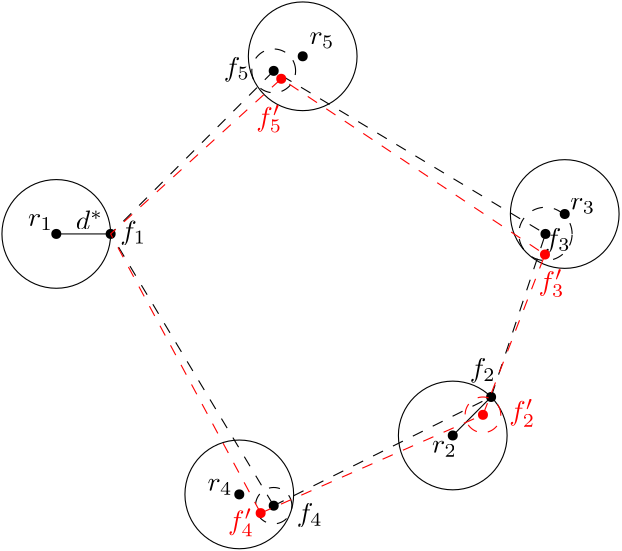 <?xml version="1.0"?>
<!DOCTYPE ipe SYSTEM "ipe.dtd">
<ipe version="70212" creator="Ipe 7.2.12">
<info created="D:20200208150729" modified="D:20200208154130"/>
<ipestyle name="basic">
<symbol name="arrow/arc(spx)">
<path stroke="sym-stroke" fill="sym-stroke" pen="sym-pen">
0 0 m
-1 0.333 l
-1 -0.333 l
h
</path>
</symbol>
<symbol name="arrow/farc(spx)">
<path stroke="sym-stroke" fill="white" pen="sym-pen">
0 0 m
-1 0.333 l
-1 -0.333 l
h
</path>
</symbol>
<symbol name="arrow/ptarc(spx)">
<path stroke="sym-stroke" fill="sym-stroke" pen="sym-pen">
0 0 m
-1 0.333 l
-0.8 0 l
-1 -0.333 l
h
</path>
</symbol>
<symbol name="arrow/fptarc(spx)">
<path stroke="sym-stroke" fill="white" pen="sym-pen">
0 0 m
-1 0.333 l
-0.8 0 l
-1 -0.333 l
h
</path>
</symbol>
<symbol name="mark/circle(sx)" transformations="translations">
<path fill="sym-stroke">
0.6 0 0 0.6 0 0 e
0.4 0 0 0.4 0 0 e
</path>
</symbol>
<symbol name="mark/disk(sx)" transformations="translations">
<path fill="sym-stroke">
0.6 0 0 0.6 0 0 e
</path>
</symbol>
<symbol name="mark/fdisk(sfx)" transformations="translations">
<group>
<path fill="sym-fill">
0.5 0 0 0.5 0 0 e
</path>
<path fill="sym-stroke" fillrule="eofill">
0.6 0 0 0.6 0 0 e
0.4 0 0 0.4 0 0 e
</path>
</group>
</symbol>
<symbol name="mark/box(sx)" transformations="translations">
<path fill="sym-stroke" fillrule="eofill">
-0.6 -0.6 m
0.6 -0.6 l
0.6 0.6 l
-0.6 0.6 l
h
-0.4 -0.4 m
0.4 -0.4 l
0.4 0.4 l
-0.4 0.4 l
h
</path>
</symbol>
<symbol name="mark/square(sx)" transformations="translations">
<path fill="sym-stroke">
-0.6 -0.6 m
0.6 -0.6 l
0.6 0.6 l
-0.6 0.6 l
h
</path>
</symbol>
<symbol name="mark/fsquare(sfx)" transformations="translations">
<group>
<path fill="sym-fill">
-0.5 -0.5 m
0.5 -0.5 l
0.5 0.5 l
-0.5 0.5 l
h
</path>
<path fill="sym-stroke" fillrule="eofill">
-0.6 -0.6 m
0.6 -0.6 l
0.6 0.6 l
-0.6 0.6 l
h
-0.4 -0.4 m
0.4 -0.4 l
0.4 0.4 l
-0.4 0.4 l
h
</path>
</group>
</symbol>
<symbol name="mark/cross(sx)" transformations="translations">
<group>
<path fill="sym-stroke">
-0.43 -0.57 m
0.57 0.43 l
0.43 0.57 l
-0.57 -0.43 l
h
</path>
<path fill="sym-stroke">
-0.43 0.57 m
0.57 -0.43 l
0.43 -0.57 l
-0.57 0.43 l
h
</path>
</group>
</symbol>
<symbol name="arrow/fnormal(spx)">
<path stroke="sym-stroke" fill="white" pen="sym-pen">
0 0 m
-1 0.333 l
-1 -0.333 l
h
</path>
</symbol>
<symbol name="arrow/pointed(spx)">
<path stroke="sym-stroke" fill="sym-stroke" pen="sym-pen">
0 0 m
-1 0.333 l
-0.8 0 l
-1 -0.333 l
h
</path>
</symbol>
<symbol name="arrow/fpointed(spx)">
<path stroke="sym-stroke" fill="white" pen="sym-pen">
0 0 m
-1 0.333 l
-0.8 0 l
-1 -0.333 l
h
</path>
</symbol>
<symbol name="arrow/linear(spx)">
<path stroke="sym-stroke" pen="sym-pen">
-1 0.333 m
0 0 l
-1 -0.333 l
</path>
</symbol>
<symbol name="arrow/fdouble(spx)">
<path stroke="sym-stroke" fill="white" pen="sym-pen">
0 0 m
-1 0.333 l
-1 -0.333 l
h
-1 0 m
-2 0.333 l
-2 -0.333 l
h
</path>
</symbol>
<symbol name="arrow/double(spx)">
<path stroke="sym-stroke" fill="sym-stroke" pen="sym-pen">
0 0 m
-1 0.333 l
-1 -0.333 l
h
-1 0 m
-2 0.333 l
-2 -0.333 l
h
</path>
</symbol>
<pen name="heavier" value="0.8"/>
<pen name="fat" value="1.2"/>
<pen name="ultrafat" value="2"/>
<symbolsize name="large" value="5"/>
<symbolsize name="small" value="2"/>
<symbolsize name="tiny" value="1.1"/>
<arrowsize name="large" value="10"/>
<arrowsize name="small" value="5"/>
<arrowsize name="tiny" value="3"/>
<color name="red" value="1 0 0"/>
<color name="green" value="0 1 0"/>
<color name="blue" value="0 0 1"/>
<color name="yellow" value="1 1 0"/>
<color name="orange" value="1 0.647 0"/>
<color name="gold" value="1 0.843 0"/>
<color name="purple" value="0.627 0.125 0.941"/>
<color name="gray" value="0.745"/>
<color name="brown" value="0.647 0.165 0.165"/>
<color name="navy" value="0 0 0.502"/>
<color name="pink" value="1 0.753 0.796"/>
<color name="seagreen" value="0.18 0.545 0.341"/>
<color name="turquoise" value="0.251 0.878 0.816"/>
<color name="violet" value="0.933 0.51 0.933"/>
<color name="darkblue" value="0 0 0.545"/>
<color name="darkcyan" value="0 0.545 0.545"/>
<color name="darkgray" value="0.663"/>
<color name="darkgreen" value="0 0.392 0"/>
<color name="darkmagenta" value="0.545 0 0.545"/>
<color name="darkorange" value="1 0.549 0"/>
<color name="darkred" value="0.545 0 0"/>
<color name="lightblue" value="0.678 0.847 0.902"/>
<color name="lightcyan" value="0.878 1 1"/>
<color name="lightgray" value="0.827"/>
<color name="lightgreen" value="0.565 0.933 0.565"/>
<color name="lightyellow" value="1 1 0.878"/>
<dashstyle name="dashed" value="[4] 0"/>
<dashstyle name="dotted" value="[1 3] 0"/>
<dashstyle name="dash dotted" value="[4 2 1 2] 0"/>
<dashstyle name="dash dot dotted" value="[4 2 1 2 1 2] 0"/>
<textsize name="large" value="\large"/>
<textsize name="Large" value="\Large"/>
<textsize name="LARGE" value="\LARGE"/>
<textsize name="huge" value="\huge"/>
<textsize name="Huge" value="\Huge"/>
<textsize name="small" value="\small"/>
<textsize name="footnote" value="\footnotesize"/>
<textsize name="tiny" value="\tiny"/>
<textstyle name="center" begin="\begin{center}" end="\end{center}"/>
<textstyle name="itemize" begin="\begin{itemize}" end="\end{itemize}"/>
<textstyle name="item" begin="\begin{itemize}\item{}" end="\end{itemize}"/>
<gridsize name="4 pts" value="4"/>
<gridsize name="8 pts (~3 mm)" value="8"/>
<gridsize name="16 pts (~6 mm)" value="16"/>
<gridsize name="32 pts (~12 mm)" value="32"/>
<gridsize name="10 pts (~3.5 mm)" value="10"/>
<gridsize name="20 pts (~7 mm)" value="20"/>
<gridsize name="14 pts (~5 mm)" value="14"/>
<gridsize name="28 pts (~10 mm)" value="28"/>
<gridsize name="56 pts (~20 mm)" value="56"/>
<anglesize name="90 deg" value="90"/>
<anglesize name="60 deg" value="60"/>
<anglesize name="45 deg" value="45"/>
<anglesize name="30 deg" value="30"/>
<anglesize name="22.5 deg" value="22.5"/>
<opacity name="10%" value="0.1"/>
<opacity name="30%" value="0.3"/>
<opacity name="50%" value="0.5"/>
<opacity name="75%" value="0.75"/>
<tiling name="falling" angle="-60" step="4" width="1"/>
<tiling name="rising" angle="30" step="4" width="1"/>
</ipestyle>
<page>
<layer name="alpha"/>
<view layers="alpha" active="alpha"/>
<path layer="alpha" matrix="1.22291 0 0 1.22291 -8.67493 -140.873" stroke="black" dash="dashed">
192 448 m
256 480 l
272 528 l
192 576 l
144 528 l
192 448 l
h
</path>
<use matrix="1.22291 0 0 1.22291 -17.8005 -135.625" name="mark/disk(sx)" pos="208 576" size="normal" stroke="black"/>
<use matrix="1.22291 0 0 1.22291 -8.67493 -140.873" name="mark/disk(sx)" pos="144 528" size="normal" stroke="black"/>
<use matrix="1.22291 0 0 1.22291 -3.56788 -141.474" name="mark/disk(sx)" pos="177.692 451.813" size="normal" stroke="black"/>
<use matrix="1.22291 0 0 1.22291 -8.67493 -140.873" name="mark/disk(sx)" pos="277.674 533.862" size="normal" stroke="black"/>
<use matrix="1.22291 0 0 1.22291 -8.67493 -140.873" name="mark/disk(sx)" pos="128 528" size="normal" stroke="black"/>
<path matrix="1.22291 0 0 1.22291 -8.67493 -140.873" stroke="black">
16 0 0 16 128 528 e
</path>
<path matrix="1.22291 0 0 1.22291 80.0321 -76.9252" stroke="black">
16 0 0 16 128 528 e
</path>
<path matrix="1.22291 0 0 1.22291 174.362 -133.704" stroke="black">
16 0 0 16 128 528 e
</path>
<path matrix="1.22291 0 0 1.22291 57.2006 -234.643" stroke="black">
16 0 0 16 128 528 e
</path>
<path matrix="1.22291 0 0 1.22291 -8.67493 -140.873" stroke="black">
128 528 m
144 528 l
</path>
<path matrix="1.22291 0 0 1.22291 -8.67493 -140.873" stroke="black" dash="dashed">
7.84775 0 0 7.84775 272 528 e
</path>
<path matrix="1.22291 0 0 1.22291 -8.67493 -140.873" stroke="black" dash="dashed">
6.44445 0 0 6.44445 192 576 e
</path>
<path matrix="1.22291 0 0 1.22291 -8.67493 -140.873" stroke="black" dash="dashed">
5.35403 0 0 5.35403 192 448 e
</path>
<text matrix="0.614246 0 0 0.614246 47.5597 151.018" transformations="translations" pos="464.55 590.284" stroke="black" type="label" width="8.964" height="4.294" depth="1.49" valign="baseline" style="math">r_3</text>
<text matrix="0.614246 0 0 0.614246 12.1986 154.198" transformations="translations" pos="204.336 575.479" stroke="black" type="label" width="8.964" height="4.294" depth="1.49" valign="baseline" style="math">r_1</text>
<text matrix="0.614246 0 0 0.614246 13.7269 137.612" transformations="translations" pos="438.529 469.599" stroke="black" type="label" width="8.964" height="4.294" depth="1.49" valign="baseline" style="math">r_2</text>
<text matrix="0.614246 0 0 0.614246 42.9147 153.413" transformations="translations" pos="259.519 421.594" stroke="black" type="label" width="8.964" height="4.294" depth="1.49" valign="baseline" style="math">r_4</text>
<text matrix="0.614246 0 0 0.614246 48.1743 154.836" transformations="translations" pos="310.665 680.911" stroke="black" type="label" width="8.964" height="4.294" depth="1.49" valign="baseline" style="math">r_5</text>
<use matrix="0.614246 0 0 0.614246 49.4887 151.018" name="mark/disk(sx)" pos="287.564 671.564" size="normal" stroke="black"/>
<use matrix="0.614246 0 0 0.614246 49.4887 151.018" name="mark/disk(sx)" pos="446.837 576" size="normal" stroke="black"/>
<use matrix="0.614246 0 0 0.614246 49.4887 151.018" name="mark/disk(sx)" pos="414.982 480.436" size="normal" stroke="black"/>
<use matrix="0.614246 0 0 0.614246 49.4887 151.018" name="mark/disk(sx)" pos="287.564 416.727" size="normal" stroke="black"/>
<text matrix="0.614246 0 0 0.614246 53.1699 152.084" transformations="translations" pos="252.341 667.003" stroke="black" type="label" width="9.347" height="6.926" depth="1.93" valign="baseline" style="math">f_5</text>
<text matrix="0.614246 0 0 0.614246 41.2214 152.395" transformations="translations" pos="211.066 570.544" stroke="black" type="label" width="9.347" height="6.926" depth="1.93" valign="baseline" style="math">f_1</text>
<text matrix="0.614246 0 0 0.614246 47.9846 148.663" transformations="translations" pos="303.487 411.275" stroke="black" type="label" width="9.347" height="6.926" depth="1.93" valign="baseline" style="math">f_4</text>
<text matrix="0.614246 0 0 0.614246 62.8833 154.736" transformations="translations" pos="380.654 486.199" stroke="black" type="label" width="9.347" height="6.926" depth="1.93" valign="baseline" style="math">f_2</text>
<text matrix="0.614246 0 0 0.614246 66.4315 150.296" transformations="translations" pos="418.789 569.647" stroke="black" type="label" width="9.347" height="6.926" depth="1.93" valign="baseline" style="math">f_3</text>
<text matrix="0.614246 0 0 0.614246 47.5597 149.64" transformations="translations" pos="174.725 580.863" stroke="black" type="label" width="9.765" height="6.918" depth="0" valign="baseline" style="math">d^*</text>
<use matrix="1.22291 0 0 1.22291 134.049 -213.435" name="mark/disk(sx)" pos="128 528" size="normal" stroke="black"/>
<path matrix="1.22291 0 0 1.22291 134.049 -213.435" stroke="black">
16 0 0 16 128 528 e
</path>
<path matrix="0.614246 0 0 0.614246 49.4887 151.018" stroke="black">
392.502 457.867 m
414.982 480.436 l
414.982 480.436 l
</path>
<path matrix="1.22153 -0.0579348 0.0579348 1.22153 -39.0667 -131.805" stroke="red" dash="dashed">
192 448 m
256 480 l
272 528 l
192 576 l
144 528 l
192 448 l
h
</path>
<use name="mark/disk(sx)" pos="323.78 497.407" size="normal" stroke="red"/>
<use matrix="1 0 0 1 -22.3254 -57.7069" name="mark/disk(sx)" pos="323.78 497.407" size="normal" stroke="red"/>
<use matrix="1 0 0 1 -102.357 -93.0881" name="mark/disk(sx)" pos="323.78 497.407" size="normal" stroke="red"/>
<use matrix="1 0 0 1 -94.9418 63.2681" name="mark/disk(sx)" pos="323.78 497.407" size="normal" stroke="red"/>
<text matrix="0.614246 0 0 0.614246 77.096 139.251" transformations="translations" pos="380.654 486.199" stroke="red" type="label" width="9.347" height="7.493" depth="2.47" valign="baseline" style="math">f^\prime_2</text>
<text matrix="1 0 0 1 -3.81823 -2.33336" transformations="translations" pos="213.497 400.82" stroke="red" type="label" width="9.347" height="7.493" depth="2.47" valign="baseline" style="math">f^\prime_4</text>
<text matrix="1 0 0 1 -2.33336 -4.87885" transformations="translations" pos="222.194 548.671" stroke="red" type="label" width="9.347" height="7.493" depth="2.47" valign="baseline" style="math">f^\prime_5</text>
<text matrix="1 0 0 1 -3.60611 -4.03035" transformations="translations" pos="325.074 488.64" stroke="red" type="label" width="9.347" height="7.493" depth="2.47" valign="baseline" style="math">f^\prime_3</text>
<path stroke="red" dash="dashed">
6.41769 0 0 6.41769 301.455 439.7 e
</path>
</page>
</ipe>
